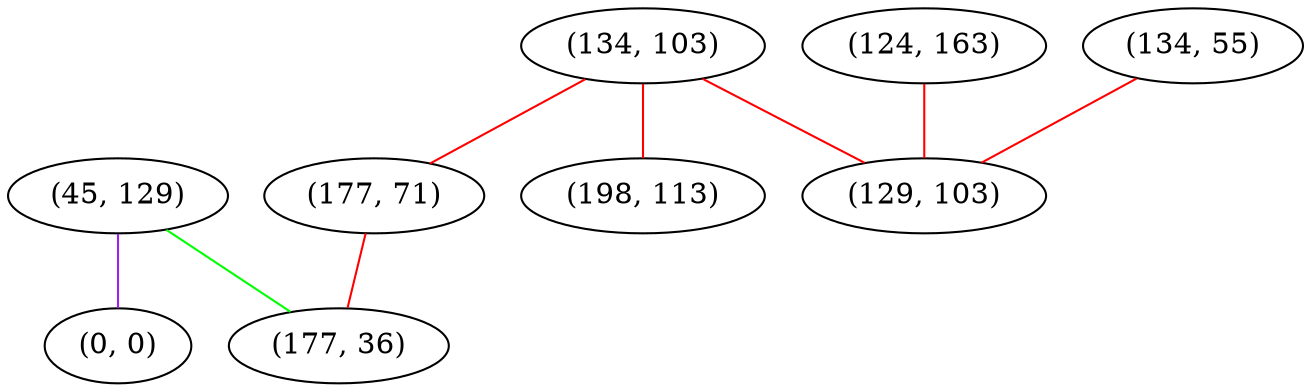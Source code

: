 graph "" {
"(45, 129)";
"(0, 0)";
"(134, 103)";
"(177, 71)";
"(124, 163)";
"(134, 55)";
"(129, 103)";
"(198, 113)";
"(177, 36)";
"(45, 129)" -- "(0, 0)"  [color=purple, key=0, weight=4];
"(45, 129)" -- "(177, 36)"  [color=green, key=0, weight=2];
"(134, 103)" -- "(198, 113)"  [color=red, key=0, weight=1];
"(134, 103)" -- "(129, 103)"  [color=red, key=0, weight=1];
"(134, 103)" -- "(177, 71)"  [color=red, key=0, weight=1];
"(177, 71)" -- "(177, 36)"  [color=red, key=0, weight=1];
"(124, 163)" -- "(129, 103)"  [color=red, key=0, weight=1];
"(134, 55)" -- "(129, 103)"  [color=red, key=0, weight=1];
}
